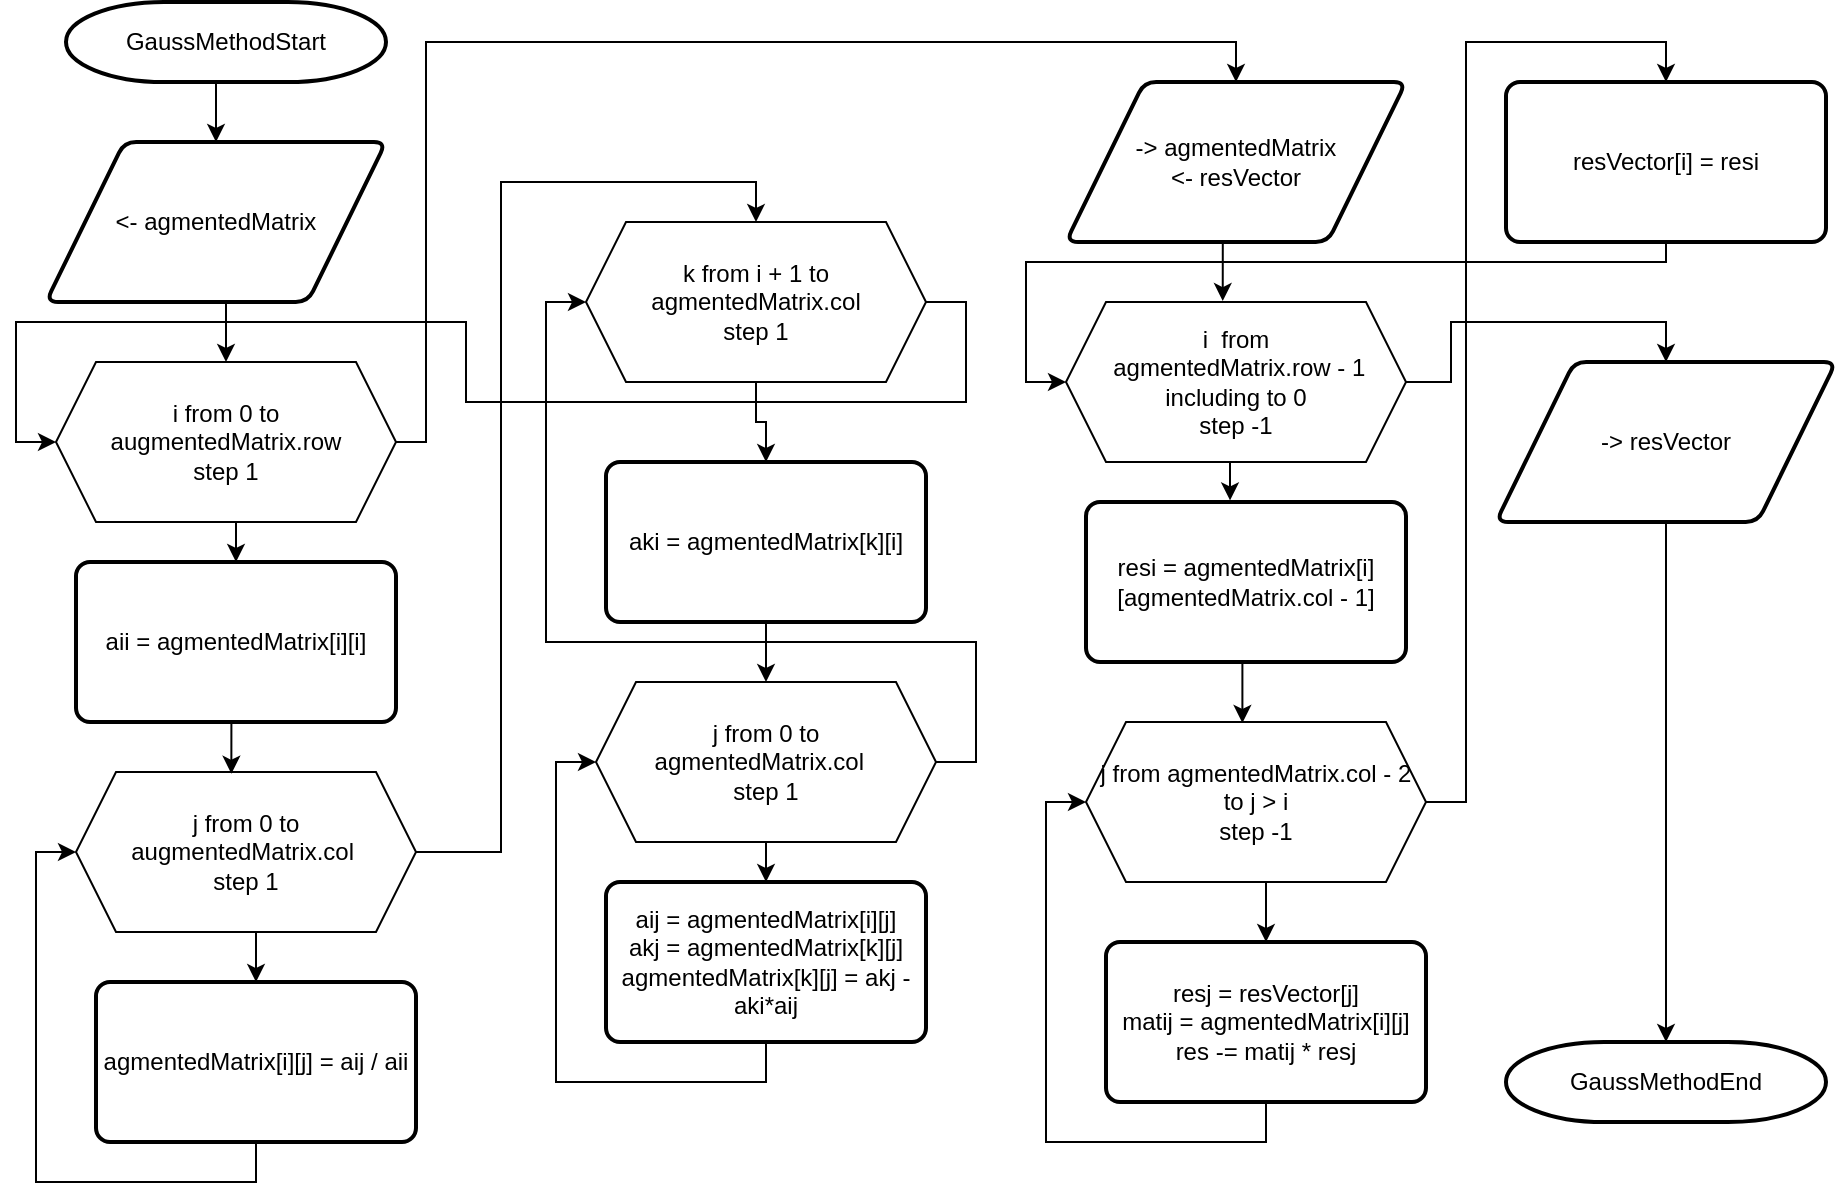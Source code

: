 <mxfile version="24.7.8" pages="2">
  <diagram name="Gauss" id="pYnYyKb-_eZXCKxE1O8L">
    <mxGraphModel dx="1167" dy="690" grid="1" gridSize="10" guides="1" tooltips="1" connect="1" arrows="1" fold="1" page="1" pageScale="1" pageWidth="1100" pageHeight="850" math="0" shadow="0">
      <root>
        <mxCell id="0" />
        <mxCell id="1" parent="0" />
        <mxCell id="KYLZ13OgIiwzAgLBZKTk-9" style="edgeStyle=orthogonalEdgeStyle;rounded=0;orthogonalLoop=1;jettySize=auto;html=1;exitX=0.5;exitY=1;exitDx=0;exitDy=0;exitPerimeter=0;entryX=0.5;entryY=0;entryDx=0;entryDy=0;" edge="1" parent="1" source="KYLZ13OgIiwzAgLBZKTk-6" target="KYLZ13OgIiwzAgLBZKTk-7">
          <mxGeometry relative="1" as="geometry" />
        </mxCell>
        <mxCell id="KYLZ13OgIiwzAgLBZKTk-6" value="GaussMethodStart" style="strokeWidth=2;html=1;shape=mxgraph.flowchart.terminator;whiteSpace=wrap;" vertex="1" parent="1">
          <mxGeometry x="320" y="40" width="160" height="40" as="geometry" />
        </mxCell>
        <mxCell id="KYLZ13OgIiwzAgLBZKTk-25" style="edgeStyle=orthogonalEdgeStyle;rounded=0;orthogonalLoop=1;jettySize=auto;html=1;exitX=0.5;exitY=1;exitDx=0;exitDy=0;entryX=0.5;entryY=0;entryDx=0;entryDy=0;" edge="1" parent="1" source="KYLZ13OgIiwzAgLBZKTk-7" target="KYLZ13OgIiwzAgLBZKTk-24">
          <mxGeometry relative="1" as="geometry" />
        </mxCell>
        <mxCell id="KYLZ13OgIiwzAgLBZKTk-7" value="&amp;lt;- agmentedMatrix" style="shape=parallelogram;html=1;strokeWidth=2;perimeter=parallelogramPerimeter;whiteSpace=wrap;rounded=1;arcSize=12;size=0.23;" vertex="1" parent="1">
          <mxGeometry x="310" y="110" width="170" height="80" as="geometry" />
        </mxCell>
        <mxCell id="KYLZ13OgIiwzAgLBZKTk-32" style="edgeStyle=orthogonalEdgeStyle;rounded=0;orthogonalLoop=1;jettySize=auto;html=1;exitX=0.5;exitY=1;exitDx=0;exitDy=0;entryX=0.5;entryY=0;entryDx=0;entryDy=0;" edge="1" parent="1" source="KYLZ13OgIiwzAgLBZKTk-23" target="KYLZ13OgIiwzAgLBZKTk-31">
          <mxGeometry relative="1" as="geometry" />
        </mxCell>
        <mxCell id="KYLZ13OgIiwzAgLBZKTk-39" style="edgeStyle=orthogonalEdgeStyle;rounded=0;orthogonalLoop=1;jettySize=auto;html=1;exitX=1;exitY=0.5;exitDx=0;exitDy=0;entryX=0.5;entryY=0;entryDx=0;entryDy=0;" edge="1" parent="1" source="KYLZ13OgIiwzAgLBZKTk-23" target="KYLZ13OgIiwzAgLBZKTk-36">
          <mxGeometry relative="1" as="geometry" />
        </mxCell>
        <mxCell id="KYLZ13OgIiwzAgLBZKTk-23" value="j from 0 to augmentedMatrix.col&amp;nbsp;&lt;div&gt;step 1&lt;/div&gt;" style="shape=hexagon;perimeter=hexagonPerimeter2;whiteSpace=wrap;html=1;fixedSize=1;" vertex="1" parent="1">
          <mxGeometry x="325" y="425" width="170" height="80" as="geometry" />
        </mxCell>
        <mxCell id="KYLZ13OgIiwzAgLBZKTk-27" style="edgeStyle=orthogonalEdgeStyle;rounded=0;orthogonalLoop=1;jettySize=auto;html=1;exitX=0.5;exitY=1;exitDx=0;exitDy=0;entryX=0.5;entryY=0;entryDx=0;entryDy=0;" edge="1" parent="1" source="KYLZ13OgIiwzAgLBZKTk-24" target="KYLZ13OgIiwzAgLBZKTk-26">
          <mxGeometry relative="1" as="geometry" />
        </mxCell>
        <mxCell id="KYLZ13OgIiwzAgLBZKTk-64" style="edgeStyle=orthogonalEdgeStyle;rounded=0;orthogonalLoop=1;jettySize=auto;html=1;exitX=1;exitY=0.5;exitDx=0;exitDy=0;entryX=0.5;entryY=0;entryDx=0;entryDy=0;" edge="1" parent="1" source="KYLZ13OgIiwzAgLBZKTk-24" target="KYLZ13OgIiwzAgLBZKTk-57">
          <mxGeometry relative="1" as="geometry">
            <Array as="points">
              <mxPoint x="500" y="260" />
              <mxPoint x="500" y="60" />
              <mxPoint x="905" y="60" />
            </Array>
          </mxGeometry>
        </mxCell>
        <mxCell id="KYLZ13OgIiwzAgLBZKTk-24" value="i from 0 to augmentedMatrix.row&lt;div&gt;step 1&lt;/div&gt;" style="shape=hexagon;perimeter=hexagonPerimeter2;whiteSpace=wrap;html=1;fixedSize=1;" vertex="1" parent="1">
          <mxGeometry x="315" y="220" width="170" height="80" as="geometry" />
        </mxCell>
        <mxCell id="KYLZ13OgIiwzAgLBZKTk-26" value="aii = agmentedMatrix[i][i]" style="rounded=1;whiteSpace=wrap;html=1;absoluteArcSize=1;arcSize=14;strokeWidth=2;" vertex="1" parent="1">
          <mxGeometry x="325" y="320" width="160" height="80" as="geometry" />
        </mxCell>
        <mxCell id="KYLZ13OgIiwzAgLBZKTk-28" style="edgeStyle=orthogonalEdgeStyle;rounded=0;orthogonalLoop=1;jettySize=auto;html=1;exitX=0.5;exitY=1;exitDx=0;exitDy=0;entryX=0.457;entryY=0.011;entryDx=0;entryDy=0;entryPerimeter=0;" edge="1" parent="1" source="KYLZ13OgIiwzAgLBZKTk-26" target="KYLZ13OgIiwzAgLBZKTk-23">
          <mxGeometry relative="1" as="geometry" />
        </mxCell>
        <mxCell id="KYLZ13OgIiwzAgLBZKTk-33" style="edgeStyle=orthogonalEdgeStyle;rounded=0;orthogonalLoop=1;jettySize=auto;html=1;exitX=0.5;exitY=1;exitDx=0;exitDy=0;entryX=0;entryY=0.5;entryDx=0;entryDy=0;" edge="1" parent="1" source="KYLZ13OgIiwzAgLBZKTk-31" target="KYLZ13OgIiwzAgLBZKTk-23">
          <mxGeometry relative="1" as="geometry" />
        </mxCell>
        <mxCell id="KYLZ13OgIiwzAgLBZKTk-31" value="agmentedMatrix[i][j] = aij / aii" style="rounded=1;whiteSpace=wrap;html=1;absoluteArcSize=1;arcSize=14;strokeWidth=2;" vertex="1" parent="1">
          <mxGeometry x="335" y="530" width="160" height="80" as="geometry" />
        </mxCell>
        <mxCell id="KYLZ13OgIiwzAgLBZKTk-47" style="edgeStyle=orthogonalEdgeStyle;rounded=0;orthogonalLoop=1;jettySize=auto;html=1;exitX=0.5;exitY=1;exitDx=0;exitDy=0;entryX=0.5;entryY=0;entryDx=0;entryDy=0;" edge="1" parent="1" source="KYLZ13OgIiwzAgLBZKTk-36" target="KYLZ13OgIiwzAgLBZKTk-40">
          <mxGeometry relative="1" as="geometry" />
        </mxCell>
        <mxCell id="KYLZ13OgIiwzAgLBZKTk-55" style="edgeStyle=orthogonalEdgeStyle;rounded=0;orthogonalLoop=1;jettySize=auto;html=1;exitX=1;exitY=0.5;exitDx=0;exitDy=0;entryX=0;entryY=0.5;entryDx=0;entryDy=0;" edge="1" parent="1" source="KYLZ13OgIiwzAgLBZKTk-36" target="KYLZ13OgIiwzAgLBZKTk-24">
          <mxGeometry relative="1" as="geometry">
            <Array as="points">
              <mxPoint x="770" y="190" />
              <mxPoint x="770" y="240" />
              <mxPoint x="520" y="240" />
              <mxPoint x="520" y="200" />
              <mxPoint x="295" y="200" />
              <mxPoint x="295" y="260" />
            </Array>
          </mxGeometry>
        </mxCell>
        <mxCell id="KYLZ13OgIiwzAgLBZKTk-36" value="k from i + 1 to agmentedMatrix.col&lt;div&gt;step 1&lt;/div&gt;" style="shape=hexagon;perimeter=hexagonPerimeter2;whiteSpace=wrap;html=1;fixedSize=1;" vertex="1" parent="1">
          <mxGeometry x="580" y="150" width="170" height="80" as="geometry" />
        </mxCell>
        <mxCell id="KYLZ13OgIiwzAgLBZKTk-50" style="edgeStyle=orthogonalEdgeStyle;rounded=0;orthogonalLoop=1;jettySize=auto;html=1;exitX=0.5;exitY=1;exitDx=0;exitDy=0;entryX=0.5;entryY=0;entryDx=0;entryDy=0;" edge="1" parent="1" source="KYLZ13OgIiwzAgLBZKTk-40" target="KYLZ13OgIiwzAgLBZKTk-49">
          <mxGeometry relative="1" as="geometry" />
        </mxCell>
        <mxCell id="KYLZ13OgIiwzAgLBZKTk-40" value="aki = agmentedMatrix[k][i]" style="rounded=1;whiteSpace=wrap;html=1;absoluteArcSize=1;arcSize=14;strokeWidth=2;" vertex="1" parent="1">
          <mxGeometry x="590" y="270" width="160" height="80" as="geometry" />
        </mxCell>
        <mxCell id="KYLZ13OgIiwzAgLBZKTk-52" style="edgeStyle=orthogonalEdgeStyle;rounded=0;orthogonalLoop=1;jettySize=auto;html=1;exitX=0.5;exitY=1;exitDx=0;exitDy=0;entryX=0.5;entryY=0;entryDx=0;entryDy=0;" edge="1" parent="1" source="KYLZ13OgIiwzAgLBZKTk-49" target="KYLZ13OgIiwzAgLBZKTk-51">
          <mxGeometry relative="1" as="geometry" />
        </mxCell>
        <mxCell id="KYLZ13OgIiwzAgLBZKTk-54" style="edgeStyle=orthogonalEdgeStyle;rounded=0;orthogonalLoop=1;jettySize=auto;html=1;exitX=1;exitY=0.5;exitDx=0;exitDy=0;entryX=0;entryY=0.5;entryDx=0;entryDy=0;" edge="1" parent="1" source="KYLZ13OgIiwzAgLBZKTk-49" target="KYLZ13OgIiwzAgLBZKTk-36">
          <mxGeometry relative="1" as="geometry">
            <Array as="points">
              <mxPoint x="775" y="420" />
              <mxPoint x="775" y="360" />
              <mxPoint x="560" y="360" />
              <mxPoint x="560" y="190" />
            </Array>
          </mxGeometry>
        </mxCell>
        <mxCell id="KYLZ13OgIiwzAgLBZKTk-49" value="j from 0 to agmentedMatrix.col&amp;nbsp;&amp;nbsp;&lt;div&gt;step 1&lt;/div&gt;" style="shape=hexagon;perimeter=hexagonPerimeter2;whiteSpace=wrap;html=1;fixedSize=1;" vertex="1" parent="1">
          <mxGeometry x="585" y="380" width="170" height="80" as="geometry" />
        </mxCell>
        <mxCell id="KYLZ13OgIiwzAgLBZKTk-53" style="edgeStyle=orthogonalEdgeStyle;rounded=0;orthogonalLoop=1;jettySize=auto;html=1;exitX=0.5;exitY=1;exitDx=0;exitDy=0;entryX=0;entryY=0.5;entryDx=0;entryDy=0;" edge="1" parent="1" source="KYLZ13OgIiwzAgLBZKTk-51" target="KYLZ13OgIiwzAgLBZKTk-49">
          <mxGeometry relative="1" as="geometry" />
        </mxCell>
        <mxCell id="KYLZ13OgIiwzAgLBZKTk-51" value="aij = agmentedMatrix[i][j]&lt;div&gt;akj =&amp;nbsp;&lt;span style=&quot;background-color: initial;&quot;&gt;agmentedMatrix[k][j]&lt;/span&gt;&lt;/div&gt;&lt;div&gt;agmentedMatrix[k][j] = akj - aki*aij&lt;span style=&quot;background-color: initial;&quot;&gt;&lt;br&gt;&lt;/span&gt;&lt;/div&gt;" style="rounded=1;whiteSpace=wrap;html=1;absoluteArcSize=1;arcSize=14;strokeWidth=2;" vertex="1" parent="1">
          <mxGeometry x="590" y="480" width="160" height="80" as="geometry" />
        </mxCell>
        <mxCell id="KYLZ13OgIiwzAgLBZKTk-57" value="-&amp;gt; agmentedMatrix&lt;div&gt;&amp;lt;- resVector&lt;/div&gt;" style="shape=parallelogram;html=1;strokeWidth=2;perimeter=parallelogramPerimeter;whiteSpace=wrap;rounded=1;arcSize=12;size=0.23;" vertex="1" parent="1">
          <mxGeometry x="820" y="80" width="170" height="80" as="geometry" />
        </mxCell>
        <mxCell id="KYLZ13OgIiwzAgLBZKTk-76" style="edgeStyle=orthogonalEdgeStyle;rounded=0;orthogonalLoop=1;jettySize=auto;html=1;exitX=1;exitY=0.5;exitDx=0;exitDy=0;entryX=0.5;entryY=0;entryDx=0;entryDy=0;" edge="1" parent="1" source="KYLZ13OgIiwzAgLBZKTk-59" target="KYLZ13OgIiwzAgLBZKTk-75">
          <mxGeometry relative="1" as="geometry" />
        </mxCell>
        <mxCell id="KYLZ13OgIiwzAgLBZKTk-59" value="i&amp;nbsp; from&lt;div&gt;&amp;nbsp;agmentedMatrix.row&lt;span style=&quot;background-color: initial;&quot;&gt;&amp;nbsp;- 1 including to 0&lt;/span&gt;&lt;div&gt;&lt;div&gt;step -1&lt;/div&gt;&lt;/div&gt;&lt;/div&gt;" style="shape=hexagon;perimeter=hexagonPerimeter2;whiteSpace=wrap;html=1;fixedSize=1;" vertex="1" parent="1">
          <mxGeometry x="820" y="190" width="170" height="80" as="geometry" />
        </mxCell>
        <mxCell id="KYLZ13OgIiwzAgLBZKTk-60" style="edgeStyle=orthogonalEdgeStyle;rounded=0;orthogonalLoop=1;jettySize=auto;html=1;exitX=0.5;exitY=1;exitDx=0;exitDy=0;entryX=0.461;entryY=-0.006;entryDx=0;entryDy=0;entryPerimeter=0;" edge="1" parent="1" source="KYLZ13OgIiwzAgLBZKTk-57" target="KYLZ13OgIiwzAgLBZKTk-59">
          <mxGeometry relative="1" as="geometry" />
        </mxCell>
        <mxCell id="KYLZ13OgIiwzAgLBZKTk-61" value="resi = agmentedMatrix[i][agmentedMatrix.col - 1]" style="rounded=1;whiteSpace=wrap;html=1;absoluteArcSize=1;arcSize=14;strokeWidth=2;" vertex="1" parent="1">
          <mxGeometry x="830" y="290" width="160" height="80" as="geometry" />
        </mxCell>
        <mxCell id="KYLZ13OgIiwzAgLBZKTk-63" style="edgeStyle=orthogonalEdgeStyle;rounded=0;orthogonalLoop=1;jettySize=auto;html=1;exitX=0.5;exitY=1;exitDx=0;exitDy=0;entryX=0.45;entryY=-0.01;entryDx=0;entryDy=0;entryPerimeter=0;" edge="1" parent="1" source="KYLZ13OgIiwzAgLBZKTk-59" target="KYLZ13OgIiwzAgLBZKTk-61">
          <mxGeometry relative="1" as="geometry" />
        </mxCell>
        <mxCell id="KYLZ13OgIiwzAgLBZKTk-68" style="edgeStyle=orthogonalEdgeStyle;rounded=0;orthogonalLoop=1;jettySize=auto;html=1;exitX=0.5;exitY=1;exitDx=0;exitDy=0;entryX=0.5;entryY=0;entryDx=0;entryDy=0;" edge="1" parent="1" source="KYLZ13OgIiwzAgLBZKTk-65" target="KYLZ13OgIiwzAgLBZKTk-67">
          <mxGeometry relative="1" as="geometry" />
        </mxCell>
        <mxCell id="KYLZ13OgIiwzAgLBZKTk-73" style="edgeStyle=orthogonalEdgeStyle;rounded=0;orthogonalLoop=1;jettySize=auto;html=1;exitX=1;exitY=0.5;exitDx=0;exitDy=0;entryX=0.5;entryY=0;entryDx=0;entryDy=0;" edge="1" parent="1" source="KYLZ13OgIiwzAgLBZKTk-65" target="KYLZ13OgIiwzAgLBZKTk-72">
          <mxGeometry relative="1" as="geometry" />
        </mxCell>
        <mxCell id="KYLZ13OgIiwzAgLBZKTk-65" value="j from agmentedMatrix.col - 2 to j &amp;gt; i&lt;div&gt;step -1&lt;/div&gt;" style="shape=hexagon;perimeter=hexagonPerimeter2;whiteSpace=wrap;html=1;fixedSize=1;" vertex="1" parent="1">
          <mxGeometry x="830" y="400" width="170" height="80" as="geometry" />
        </mxCell>
        <mxCell id="KYLZ13OgIiwzAgLBZKTk-66" style="edgeStyle=orthogonalEdgeStyle;rounded=0;orthogonalLoop=1;jettySize=auto;html=1;exitX=0.5;exitY=1;exitDx=0;exitDy=0;entryX=0.46;entryY=0.006;entryDx=0;entryDy=0;entryPerimeter=0;" edge="1" parent="1" source="KYLZ13OgIiwzAgLBZKTk-61" target="KYLZ13OgIiwzAgLBZKTk-65">
          <mxGeometry relative="1" as="geometry" />
        </mxCell>
        <mxCell id="KYLZ13OgIiwzAgLBZKTk-69" style="edgeStyle=orthogonalEdgeStyle;rounded=0;orthogonalLoop=1;jettySize=auto;html=1;exitX=0.5;exitY=1;exitDx=0;exitDy=0;entryX=0;entryY=0.5;entryDx=0;entryDy=0;" edge="1" parent="1" source="KYLZ13OgIiwzAgLBZKTk-67" target="KYLZ13OgIiwzAgLBZKTk-65">
          <mxGeometry relative="1" as="geometry" />
        </mxCell>
        <mxCell id="KYLZ13OgIiwzAgLBZKTk-67" value="resj = resVector[j]&lt;div&gt;matij =&amp;nbsp;&lt;span style=&quot;background-color: initial;&quot;&gt;agmentedMatrix[i][j]&lt;/span&gt;&lt;/div&gt;&lt;div&gt;&lt;span style=&quot;background-color: initial;&quot;&gt;res -= matij * resj&lt;/span&gt;&lt;/div&gt;" style="rounded=1;whiteSpace=wrap;html=1;absoluteArcSize=1;arcSize=14;strokeWidth=2;" vertex="1" parent="1">
          <mxGeometry x="840" y="510" width="160" height="80" as="geometry" />
        </mxCell>
        <mxCell id="KYLZ13OgIiwzAgLBZKTk-74" style="edgeStyle=orthogonalEdgeStyle;rounded=0;orthogonalLoop=1;jettySize=auto;html=1;entryX=0;entryY=0.5;entryDx=0;entryDy=0;" edge="1" parent="1" source="KYLZ13OgIiwzAgLBZKTk-72" target="KYLZ13OgIiwzAgLBZKTk-59">
          <mxGeometry relative="1" as="geometry">
            <Array as="points">
              <mxPoint x="1120" y="170" />
              <mxPoint x="800" y="170" />
              <mxPoint x="800" y="230" />
            </Array>
          </mxGeometry>
        </mxCell>
        <mxCell id="KYLZ13OgIiwzAgLBZKTk-72" value="resVector[i] = resi" style="rounded=1;whiteSpace=wrap;html=1;absoluteArcSize=1;arcSize=14;strokeWidth=2;" vertex="1" parent="1">
          <mxGeometry x="1040" y="80" width="160" height="80" as="geometry" />
        </mxCell>
        <mxCell id="KYLZ13OgIiwzAgLBZKTk-75" value="-&amp;gt; resVector" style="shape=parallelogram;html=1;strokeWidth=2;perimeter=parallelogramPerimeter;whiteSpace=wrap;rounded=1;arcSize=12;size=0.23;" vertex="1" parent="1">
          <mxGeometry x="1035" y="220" width="170" height="80" as="geometry" />
        </mxCell>
        <mxCell id="KYLZ13OgIiwzAgLBZKTk-77" value="GaussMethodEnd" style="strokeWidth=2;html=1;shape=mxgraph.flowchart.terminator;whiteSpace=wrap;" vertex="1" parent="1">
          <mxGeometry x="1040" y="560" width="160" height="40" as="geometry" />
        </mxCell>
        <mxCell id="KYLZ13OgIiwzAgLBZKTk-78" style="edgeStyle=orthogonalEdgeStyle;rounded=0;orthogonalLoop=1;jettySize=auto;html=1;exitX=0.5;exitY=1;exitDx=0;exitDy=0;entryX=0.5;entryY=0;entryDx=0;entryDy=0;entryPerimeter=0;" edge="1" parent="1" source="KYLZ13OgIiwzAgLBZKTk-75" target="KYLZ13OgIiwzAgLBZKTk-77">
          <mxGeometry relative="1" as="geometry" />
        </mxCell>
      </root>
    </mxGraphModel>
  </diagram>
  <diagram id="b0uTiJPFBgSjvwp811DG" name="Iteration">
    <mxGraphModel dx="400" dy="887" grid="1" gridSize="10" guides="1" tooltips="1" connect="1" arrows="1" fold="1" page="1" pageScale="1" pageWidth="1100" pageHeight="850" math="0" shadow="0">
      <root>
        <mxCell id="0" />
        <mxCell id="1" parent="0" />
        <mxCell id="8abnDLgTt0_8FinwtHdK-13" style="edgeStyle=orthogonalEdgeStyle;rounded=0;orthogonalLoop=1;jettySize=auto;html=1;exitX=0.5;exitY=1;exitDx=0;exitDy=0;entryX=0.5;entryY=0;entryDx=0;entryDy=0;" edge="1" parent="1" source="QxMBSHZWpo3ar3sZeKlZ-1" target="6iNk5sFDdTx5VuYzJsvq-1">
          <mxGeometry relative="1" as="geometry" />
        </mxCell>
        <mxCell id="QxMBSHZWpo3ar3sZeKlZ-1" value="ZedelMethodStart" style="rounded=1;whiteSpace=wrap;html=1;" vertex="1" parent="1">
          <mxGeometry x="1320" y="40" width="160" height="40" as="geometry" />
        </mxCell>
        <mxCell id="8abnDLgTt0_8FinwtHdK-14" style="edgeStyle=orthogonalEdgeStyle;rounded=0;orthogonalLoop=1;jettySize=auto;html=1;exitX=0.5;exitY=1;exitDx=0;exitDy=0;entryX=0.5;entryY=0;entryDx=0;entryDy=0;" edge="1" parent="1" source="6iNk5sFDdTx5VuYzJsvq-1" target="8abnDLgTt0_8FinwtHdK-1">
          <mxGeometry relative="1" as="geometry" />
        </mxCell>
        <mxCell id="6iNk5sFDdTx5VuYzJsvq-1" value="&amp;lt;- agmentedMatrix&lt;div&gt;&amp;lt;- resVector&lt;/div&gt;" style="shape=parallelogram;perimeter=parallelogramPerimeter;whiteSpace=wrap;html=1;fixedSize=1;" vertex="1" parent="1">
          <mxGeometry x="1320" y="120" width="160" height="80" as="geometry" />
        </mxCell>
        <mxCell id="8abnDLgTt0_8FinwtHdK-1" value="it&amp;nbsp; = 0" style="whiteSpace=wrap;html=1;" vertex="1" parent="1">
          <mxGeometry x="1320" y="240" width="160" height="80" as="geometry" />
        </mxCell>
        <mxCell id="8abnDLgTt0_8FinwtHdK-22" style="edgeStyle=orthogonalEdgeStyle;rounded=0;orthogonalLoop=1;jettySize=auto;html=1;exitX=0.5;exitY=1;exitDx=0;exitDy=0;entryX=0.5;entryY=0;entryDx=0;entryDy=0;" edge="1" parent="1" source="8abnDLgTt0_8FinwtHdK-4" target="8abnDLgTt0_8FinwtHdK-19">
          <mxGeometry relative="1" as="geometry" />
        </mxCell>
        <mxCell id="8abnDLgTt0_8FinwtHdK-57" style="edgeStyle=orthogonalEdgeStyle;rounded=0;orthogonalLoop=1;jettySize=auto;html=1;exitX=1;exitY=0.5;exitDx=0;exitDy=0;entryX=0.5;entryY=0;entryDx=0;entryDy=0;" edge="1" parent="1" source="8abnDLgTt0_8FinwtHdK-4" target="8abnDLgTt0_8FinwtHdK-56">
          <mxGeometry relative="1" as="geometry">
            <Array as="points">
              <mxPoint x="1780" y="190" />
              <mxPoint x="1780" y="250" />
              <mxPoint x="1970" y="250" />
              <mxPoint x="1970" y="150" />
              <mxPoint x="2120" y="150" />
            </Array>
          </mxGeometry>
        </mxCell>
        <mxCell id="8abnDLgTt0_8FinwtHdK-4" value="it from 0 to 1000" style="shape=hexagon;perimeter=hexagonPerimeter2;whiteSpace=wrap;html=1;fixedSize=1;" vertex="1" parent="1">
          <mxGeometry x="1560" y="150" width="170" height="80" as="geometry" />
        </mxCell>
        <mxCell id="8abnDLgTt0_8FinwtHdK-11" style="edgeStyle=orthogonalEdgeStyle;rounded=0;orthogonalLoop=1;jettySize=auto;html=1;exitX=0.5;exitY=1;exitDx=0;exitDy=0;entryX=0.5;entryY=0;entryDx=0;entryDy=0;" edge="1" parent="1" source="8abnDLgTt0_8FinwtHdK-7" target="8abnDLgTt0_8FinwtHdK-10">
          <mxGeometry relative="1" as="geometry" />
        </mxCell>
        <mxCell id="8abnDLgTt0_8FinwtHdK-17" style="edgeStyle=orthogonalEdgeStyle;rounded=0;orthogonalLoop=1;jettySize=auto;html=1;exitX=1;exitY=0.5;exitDx=0;exitDy=0;entryX=0.5;entryY=0;entryDx=0;entryDy=0;" edge="1" parent="1" source="8abnDLgTt0_8FinwtHdK-7" target="8abnDLgTt0_8FinwtHdK-16">
          <mxGeometry relative="1" as="geometry">
            <Array as="points">
              <mxPoint x="1500" y="400" />
              <mxPoint x="1500" y="20" />
              <mxPoint x="1640" y="20" />
            </Array>
          </mxGeometry>
        </mxCell>
        <mxCell id="8abnDLgTt0_8FinwtHdK-7" value="i from 0 to agmentedMatrix.row&amp;nbsp;&lt;div&gt;step 1&lt;/div&gt;" style="shape=hexagon;perimeter=hexagonPerimeter2;whiteSpace=wrap;html=1;fixedSize=1;" vertex="1" parent="1">
          <mxGeometry x="1320" y="360" width="170" height="80" as="geometry" />
        </mxCell>
        <mxCell id="8abnDLgTt0_8FinwtHdK-12" style="edgeStyle=orthogonalEdgeStyle;rounded=0;orthogonalLoop=1;jettySize=auto;html=1;exitX=0.5;exitY=1;exitDx=0;exitDy=0;entryX=0;entryY=0.5;entryDx=0;entryDy=0;" edge="1" parent="1" source="8abnDLgTt0_8FinwtHdK-10" target="8abnDLgTt0_8FinwtHdK-7">
          <mxGeometry relative="1" as="geometry" />
        </mxCell>
        <mxCell id="8abnDLgTt0_8FinwtHdK-10" value="resVector[i] = 0" style="whiteSpace=wrap;html=1;" vertex="1" parent="1">
          <mxGeometry x="1325" y="480" width="160" height="80" as="geometry" />
        </mxCell>
        <mxCell id="8abnDLgTt0_8FinwtHdK-15" style="edgeStyle=orthogonalEdgeStyle;rounded=0;orthogonalLoop=1;jettySize=auto;html=1;exitX=0.5;exitY=1;exitDx=0;exitDy=0;entryX=0.464;entryY=-0.02;entryDx=0;entryDy=0;entryPerimeter=0;" edge="1" parent="1" source="8abnDLgTt0_8FinwtHdK-1" target="8abnDLgTt0_8FinwtHdK-7">
          <mxGeometry relative="1" as="geometry" />
        </mxCell>
        <mxCell id="8abnDLgTt0_8FinwtHdK-18" style="edgeStyle=orthogonalEdgeStyle;rounded=0;orthogonalLoop=1;jettySize=auto;html=1;exitX=0.5;exitY=1;exitDx=0;exitDy=0;entryX=0.5;entryY=0;entryDx=0;entryDy=0;" edge="1" parent="1" source="8abnDLgTt0_8FinwtHdK-16" target="8abnDLgTt0_8FinwtHdK-4">
          <mxGeometry relative="1" as="geometry" />
        </mxCell>
        <mxCell id="8abnDLgTt0_8FinwtHdK-16" value="x0 = 0&lt;div&gt;x0_prev = 0&lt;/div&gt;" style="whiteSpace=wrap;html=1;" vertex="1" parent="1">
          <mxGeometry x="1560" y="40" width="160" height="80" as="geometry" />
        </mxCell>
        <mxCell id="8abnDLgTt0_8FinwtHdK-27" style="edgeStyle=orthogonalEdgeStyle;rounded=0;orthogonalLoop=1;jettySize=auto;html=1;exitX=0.5;exitY=1;exitDx=0;exitDy=0;entryX=0.5;entryY=0;entryDx=0;entryDy=0;" edge="1" parent="1" source="8abnDLgTt0_8FinwtHdK-19" target="8abnDLgTt0_8FinwtHdK-23">
          <mxGeometry relative="1" as="geometry" />
        </mxCell>
        <mxCell id="8abnDLgTt0_8FinwtHdK-55" style="edgeStyle=orthogonalEdgeStyle;rounded=0;orthogonalLoop=1;jettySize=auto;html=1;exitX=1;exitY=0.5;exitDx=0;exitDy=0;entryX=0;entryY=0.5;entryDx=0;entryDy=0;" edge="1" parent="1" source="8abnDLgTt0_8FinwtHdK-19" target="8abnDLgTt0_8FinwtHdK-4">
          <mxGeometry relative="1" as="geometry">
            <Array as="points">
              <mxPoint x="1740" y="300" />
              <mxPoint x="1740" y="240" />
              <mxPoint x="1550" y="240" />
              <mxPoint x="1550" y="190" />
            </Array>
          </mxGeometry>
        </mxCell>
        <mxCell id="8abnDLgTt0_8FinwtHdK-19" value="i from 0 to agmentedMatrirx.row&lt;div&gt;step 1&lt;/div&gt;" style="shape=hexagon;perimeter=hexagonPerimeter2;whiteSpace=wrap;html=1;fixedSize=1;" vertex="1" parent="1">
          <mxGeometry x="1560" y="260" width="170" height="80" as="geometry" />
        </mxCell>
        <mxCell id="8abnDLgTt0_8FinwtHdK-26" style="edgeStyle=orthogonalEdgeStyle;rounded=0;orthogonalLoop=1;jettySize=auto;html=1;exitX=0.5;exitY=1;exitDx=0;exitDy=0;entryX=0.5;entryY=0;entryDx=0;entryDy=0;" edge="1" parent="1" source="8abnDLgTt0_8FinwtHdK-23" target="8abnDLgTt0_8FinwtHdK-25">
          <mxGeometry relative="1" as="geometry" />
        </mxCell>
        <mxCell id="8abnDLgTt0_8FinwtHdK-23" value="aii = agmentedMatrix[i][i]&lt;div&gt;&lt;div&gt;ri =&amp;nbsp;&lt;span style=&quot;background-color: initial;&quot;&gt;agmentedMatrix[i][&lt;/span&gt;&lt;span style=&quot;background-color: initial;&quot;&gt;agmentedMatrix.col - 1&lt;/span&gt;&lt;span style=&quot;background-color: initial;&quot;&gt;]&lt;/span&gt;&lt;/div&gt;&lt;div&gt;&lt;span style=&quot;background-color: initial;&quot;&gt;res = ri&lt;/span&gt;&lt;span style=&quot;background-color: initial; color: rgba(0, 0, 0, 0); font-family: monospace; font-size: 0px; text-align: start; text-wrap: nowrap;&quot;&gt;rereres%3CmxGraphModel%3E%3Croot%3E%3CmxCell%20id%3D%220%22%2F%3E%3CmxCell%20id%3D%221%22%20parent%3D%220%22%2F%3E%3CmxCell%20id%3D%222%22%20value%3D%22i%20from%200%20to%20agmentedMatrix.row%26amp%3Bnbsp%3B%26lt%3Bdiv%26gt%3Bstep%201%26lt%3B%2Fdiv%26gt%3B%22%20style%3D%22shape%3Dhexagon%3Bperimeter%3DhexagonPerimeter2%3BwhiteSpace%3Dwrap%3Bhtml%3D1%3BfixedSize%3D1%3B%22%20vertex%3D%221%22%20parent%3D%221%22%3E%3CmxGeometry%20x%3D%22850%22%20y%3D%22520%22%20width%3D%22170%22%20height%3D%2280%22%20as%3D%22geometry%22%2F%3E%3C%2FmxCell%3E%3CmxCell%20id%3D%223%22%20value%3D%22%22%20style%3D%22whiteSpace%3Dwrap%3Bhtml%3D1%3B%22%20vertex%3D%221%22%20parent%3D%221%22%3E%3CmxGeometry%20x%3D%221570%22%20y%3D%22410%22%20width%3D%22160%22%20height%3D%2280%22%20as%3D%22geometry%22%2F%3E%3C%2FmxCell%3E%3C%2Froot%3E%3C%2FmxGraphModel%3Eres&lt;/span&gt;&lt;/div&gt;&lt;/div&gt;" style="whiteSpace=wrap;html=1;" vertex="1" parent="1">
          <mxGeometry x="1560" y="360" width="160" height="80" as="geometry" />
        </mxCell>
        <mxCell id="8abnDLgTt0_8FinwtHdK-29" style="edgeStyle=orthogonalEdgeStyle;rounded=0;orthogonalLoop=1;jettySize=auto;html=1;exitX=0.5;exitY=1;exitDx=0;exitDy=0;entryX=0.5;entryY=0;entryDx=0;entryDy=0;" edge="1" parent="1" source="8abnDLgTt0_8FinwtHdK-25" target="8abnDLgTt0_8FinwtHdK-28">
          <mxGeometry relative="1" as="geometry">
            <Array as="points">
              <mxPoint x="1645" y="580" />
              <mxPoint x="1750" y="580" />
              <mxPoint x="1750" y="30" />
              <mxPoint x="1880" y="30" />
            </Array>
          </mxGeometry>
        </mxCell>
        <mxCell id="8abnDLgTt0_8FinwtHdK-52" style="edgeStyle=orthogonalEdgeStyle;rounded=0;orthogonalLoop=1;jettySize=auto;html=1;exitX=1;exitY=0.5;exitDx=0;exitDy=0;entryX=0.5;entryY=0;entryDx=0;entryDy=0;" edge="1" parent="1" source="8abnDLgTt0_8FinwtHdK-25" target="8abnDLgTt0_8FinwtHdK-51">
          <mxGeometry relative="1" as="geometry">
            <Array as="points">
              <mxPoint x="1760" y="520" />
              <mxPoint x="1760" y="490" />
              <mxPoint x="1990" y="490" />
              <mxPoint x="1990" y="20" />
              <mxPoint x="2120" y="20" />
            </Array>
          </mxGeometry>
        </mxCell>
        <mxCell id="8abnDLgTt0_8FinwtHdK-25" value="j from&amp;nbsp;&lt;div&gt;0 to agmentedMatrix.col - 1&lt;/div&gt;&lt;div&gt;step 1&lt;/div&gt;" style="shape=hexagon;perimeter=hexagonPerimeter2;whiteSpace=wrap;html=1;fixedSize=1;" vertex="1" parent="1">
          <mxGeometry x="1560" y="480" width="170" height="80" as="geometry" />
        </mxCell>
        <mxCell id="8abnDLgTt0_8FinwtHdK-30" style="edgeStyle=orthogonalEdgeStyle;rounded=0;orthogonalLoop=1;jettySize=auto;html=1;exitX=0;exitY=0.5;exitDx=0;exitDy=0;entryX=0;entryY=0.5;entryDx=0;entryDy=0;" edge="1" parent="1" source="8abnDLgTt0_8FinwtHdK-28" target="8abnDLgTt0_8FinwtHdK-25">
          <mxGeometry relative="1" as="geometry">
            <Array as="points">
              <mxPoint x="1760" y="83" />
              <mxPoint x="1760" y="450" />
              <mxPoint x="1540" y="450" />
              <mxPoint x="1540" y="520" />
            </Array>
          </mxGeometry>
        </mxCell>
        <mxCell id="8abnDLgTt0_8FinwtHdK-31" value="Yes" style="edgeLabel;html=1;align=center;verticalAlign=middle;resizable=0;points=[];" vertex="1" connectable="0" parent="8abnDLgTt0_8FinwtHdK-30">
          <mxGeometry x="-0.963" y="-1" relative="1" as="geometry">
            <mxPoint y="-6" as="offset" />
          </mxGeometry>
        </mxCell>
        <mxCell id="8abnDLgTt0_8FinwtHdK-33" style="edgeStyle=orthogonalEdgeStyle;rounded=0;orthogonalLoop=1;jettySize=auto;html=1;exitX=1;exitY=0.5;exitDx=0;exitDy=0;entryX=0.5;entryY=0;entryDx=0;entryDy=0;" edge="1" parent="1" source="8abnDLgTt0_8FinwtHdK-28" target="8abnDLgTt0_8FinwtHdK-32">
          <mxGeometry relative="1" as="geometry" />
        </mxCell>
        <mxCell id="8abnDLgTt0_8FinwtHdK-28" value="i == j" style="rhombus;whiteSpace=wrap;html=1;" vertex="1" parent="1">
          <mxGeometry x="1800" y="43" width="160" height="80" as="geometry" />
        </mxCell>
        <mxCell id="8abnDLgTt0_8FinwtHdK-39" style="edgeStyle=orthogonalEdgeStyle;rounded=0;orthogonalLoop=1;jettySize=auto;html=1;exitX=0.5;exitY=1;exitDx=0;exitDy=0;entryX=0.5;entryY=0;entryDx=0;entryDy=0;" edge="1" parent="1" source="8abnDLgTt0_8FinwtHdK-32" target="8abnDLgTt0_8FinwtHdK-38">
          <mxGeometry relative="1" as="geometry" />
        </mxCell>
        <mxCell id="8abnDLgTt0_8FinwtHdK-32" value="aij = agmentedMatrix[i][j]&lt;div&gt;xj = resVector[j][0]&lt;/div&gt;" style="whiteSpace=wrap;html=1;" vertex="1" parent="1">
          <mxGeometry x="1800" y="160" width="160" height="80" as="geometry" />
        </mxCell>
        <mxCell id="8abnDLgTt0_8FinwtHdK-34" value="No" style="text;html=1;align=center;verticalAlign=middle;resizable=0;points=[];autosize=1;strokeColor=none;fillColor=none;" vertex="1" parent="1">
          <mxGeometry x="1950" y="65" width="40" height="30" as="geometry" />
        </mxCell>
        <mxCell id="8abnDLgTt0_8FinwtHdK-43" style="edgeStyle=orthogonalEdgeStyle;rounded=0;orthogonalLoop=1;jettySize=auto;html=1;exitX=0;exitY=0.5;exitDx=0;exitDy=0;" edge="1" parent="1" source="8abnDLgTt0_8FinwtHdK-38" target="8abnDLgTt0_8FinwtHdK-40">
          <mxGeometry relative="1" as="geometry" />
        </mxCell>
        <mxCell id="8abnDLgTt0_8FinwtHdK-44" value="Yes" style="edgeLabel;html=1;align=center;verticalAlign=middle;resizable=0;points=[];" vertex="1" connectable="0" parent="8abnDLgTt0_8FinwtHdK-43">
          <mxGeometry x="-0.848" y="-3" relative="1" as="geometry">
            <mxPoint as="offset" />
          </mxGeometry>
        </mxCell>
        <mxCell id="8abnDLgTt0_8FinwtHdK-47" style="edgeStyle=orthogonalEdgeStyle;rounded=0;orthogonalLoop=1;jettySize=auto;html=1;exitX=1;exitY=0.5;exitDx=0;exitDy=0;entryX=0.5;entryY=0;entryDx=0;entryDy=0;" edge="1" parent="1" source="8abnDLgTt0_8FinwtHdK-38" target="8abnDLgTt0_8FinwtHdK-45">
          <mxGeometry relative="1" as="geometry">
            <Array as="points">
              <mxPoint x="1980" y="320" />
              <mxPoint x="1980" y="500" />
              <mxPoint x="1880" y="500" />
            </Array>
          </mxGeometry>
        </mxCell>
        <mxCell id="8abnDLgTt0_8FinwtHdK-48" value="No" style="edgeLabel;html=1;align=center;verticalAlign=middle;resizable=0;points=[];" vertex="1" connectable="0" parent="8abnDLgTt0_8FinwtHdK-47">
          <mxGeometry x="-0.958" y="-1" relative="1" as="geometry">
            <mxPoint as="offset" />
          </mxGeometry>
        </mxCell>
        <mxCell id="8abnDLgTt0_8FinwtHdK-38" value="j == 0" style="rhombus;whiteSpace=wrap;html=1;" vertex="1" parent="1">
          <mxGeometry x="1800" y="280" width="160" height="80" as="geometry" />
        </mxCell>
        <mxCell id="8abnDLgTt0_8FinwtHdK-46" style="edgeStyle=orthogonalEdgeStyle;rounded=0;orthogonalLoop=1;jettySize=auto;html=1;exitX=0.5;exitY=1;exitDx=0;exitDy=0;entryX=0.5;entryY=0;entryDx=0;entryDy=0;" edge="1" parent="1" source="8abnDLgTt0_8FinwtHdK-40" target="8abnDLgTt0_8FinwtHdK-45">
          <mxGeometry relative="1" as="geometry" />
        </mxCell>
        <mxCell id="8abnDLgTt0_8FinwtHdK-40" value="x0_prev = x0&lt;div&gt;x0 = xj&lt;/div&gt;" style="whiteSpace=wrap;html=1;" vertex="1" parent="1">
          <mxGeometry x="1800" y="400" width="160" height="80" as="geometry" />
        </mxCell>
        <mxCell id="8abnDLgTt0_8FinwtHdK-50" style="edgeStyle=orthogonalEdgeStyle;rounded=0;orthogonalLoop=1;jettySize=auto;html=1;exitX=0.5;exitY=1;exitDx=0;exitDy=0;entryX=0;entryY=0.5;entryDx=0;entryDy=0;" edge="1" parent="1" source="8abnDLgTt0_8FinwtHdK-45" target="8abnDLgTt0_8FinwtHdK-25">
          <mxGeometry relative="1" as="geometry" />
        </mxCell>
        <mxCell id="8abnDLgTt0_8FinwtHdK-45" value="res -= aij * xj" style="whiteSpace=wrap;html=1;" vertex="1" parent="1">
          <mxGeometry x="1800" y="520" width="160" height="80" as="geometry" />
        </mxCell>
        <mxCell id="8abnDLgTt0_8FinwtHdK-53" style="edgeStyle=orthogonalEdgeStyle;rounded=0;orthogonalLoop=1;jettySize=auto;html=1;entryX=0;entryY=0.5;entryDx=0;entryDy=0;" edge="1" parent="1" source="8abnDLgTt0_8FinwtHdK-51" target="8abnDLgTt0_8FinwtHdK-19">
          <mxGeometry relative="1" as="geometry">
            <Array as="points">
              <mxPoint x="2120" y="130" />
              <mxPoint x="1540" y="130" />
              <mxPoint x="1540" y="300" />
            </Array>
          </mxGeometry>
        </mxCell>
        <mxCell id="8abnDLgTt0_8FinwtHdK-51" value="resVector[i] = res / aii" style="whiteSpace=wrap;html=1;" vertex="1" parent="1">
          <mxGeometry x="2040" y="40" width="160" height="80" as="geometry" />
        </mxCell>
        <mxCell id="8abnDLgTt0_8FinwtHdK-60" style="edgeStyle=orthogonalEdgeStyle;rounded=0;orthogonalLoop=1;jettySize=auto;html=1;exitX=0.5;exitY=1;exitDx=0;exitDy=0;entryX=0.5;entryY=0;entryDx=0;entryDy=0;" edge="1" parent="1" source="8abnDLgTt0_8FinwtHdK-56" target="8abnDLgTt0_8FinwtHdK-58">
          <mxGeometry relative="1" as="geometry" />
        </mxCell>
        <mxCell id="8abnDLgTt0_8FinwtHdK-56" value="-&amp;gt; resVector&lt;div&gt;-&amp;gt; &quot;The error is &quot; +&amp;nbsp;&lt;/div&gt;&lt;div&gt;abs(x0 - x0_prev)&lt;/div&gt;" style="shape=parallelogram;perimeter=parallelogramPerimeter;whiteSpace=wrap;html=1;fixedSize=1;" vertex="1" parent="1">
          <mxGeometry x="2040" y="160" width="160" height="80" as="geometry" />
        </mxCell>
        <mxCell id="8abnDLgTt0_8FinwtHdK-58" value="ZedelMethodEnd" style="rounded=1;whiteSpace=wrap;html=1;" vertex="1" parent="1">
          <mxGeometry x="2040" y="600" width="160" height="40" as="geometry" />
        </mxCell>
      </root>
    </mxGraphModel>
  </diagram>
</mxfile>
